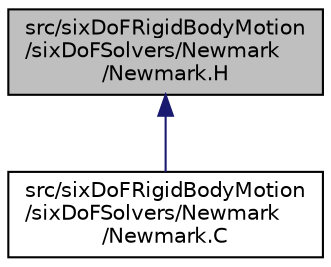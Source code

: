 digraph "src/sixDoFRigidBodyMotion/sixDoFSolvers/Newmark/Newmark.H"
{
  bgcolor="transparent";
  edge [fontname="Helvetica",fontsize="10",labelfontname="Helvetica",labelfontsize="10"];
  node [fontname="Helvetica",fontsize="10",shape=record];
  Node1 [label="src/sixDoFRigidBodyMotion\l/sixDoFSolvers/Newmark\l/Newmark.H",height=0.2,width=0.4,color="black", fillcolor="grey75", style="filled", fontcolor="black"];
  Node1 -> Node2 [dir="back",color="midnightblue",fontsize="10",style="solid",fontname="Helvetica"];
  Node2 [label="src/sixDoFRigidBodyMotion\l/sixDoFSolvers/Newmark\l/Newmark.C",height=0.2,width=0.4,color="black",URL="$a09798.html"];
}
